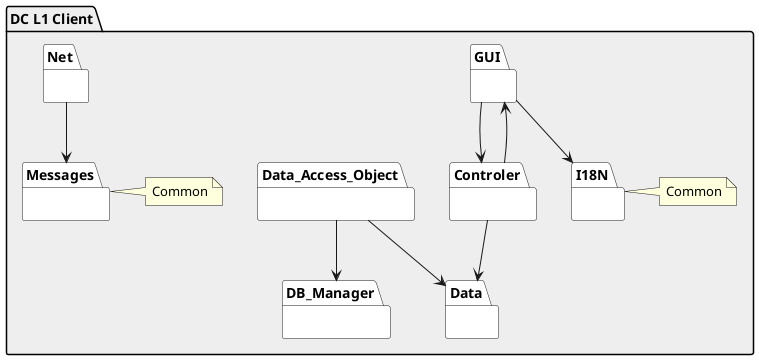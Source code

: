 @startuml
package "DC L1 Client" #EEEEEE
{
   
    package "Data" #FFFFFF
    {
    }

    package "GUI" #FFFFFF
    {
    }

    package "I18N" #FFFFFF
    {
    }

    package "Data_Access_Object" #FFFFFF
    {
    }

    package "Controler" #FFFFFF
    {
    }

    package "Net" #FFFFFF
    {
    }

    package "DB_Manager" #FFFFFF
    {
    }

    package "Messages" #FFFFFF
    {
    }

    note right of Messages
    Common
    end note

    note right of I18N
    Common
    end note

    GUI --> I18N
    GUI --> Controler
    Controler --> GUI
    Controler --> Data
    Data_Access_Object --> Data
    Data_Access_Object --> DB_Manager
    Net --> Messages
}
@enduml
